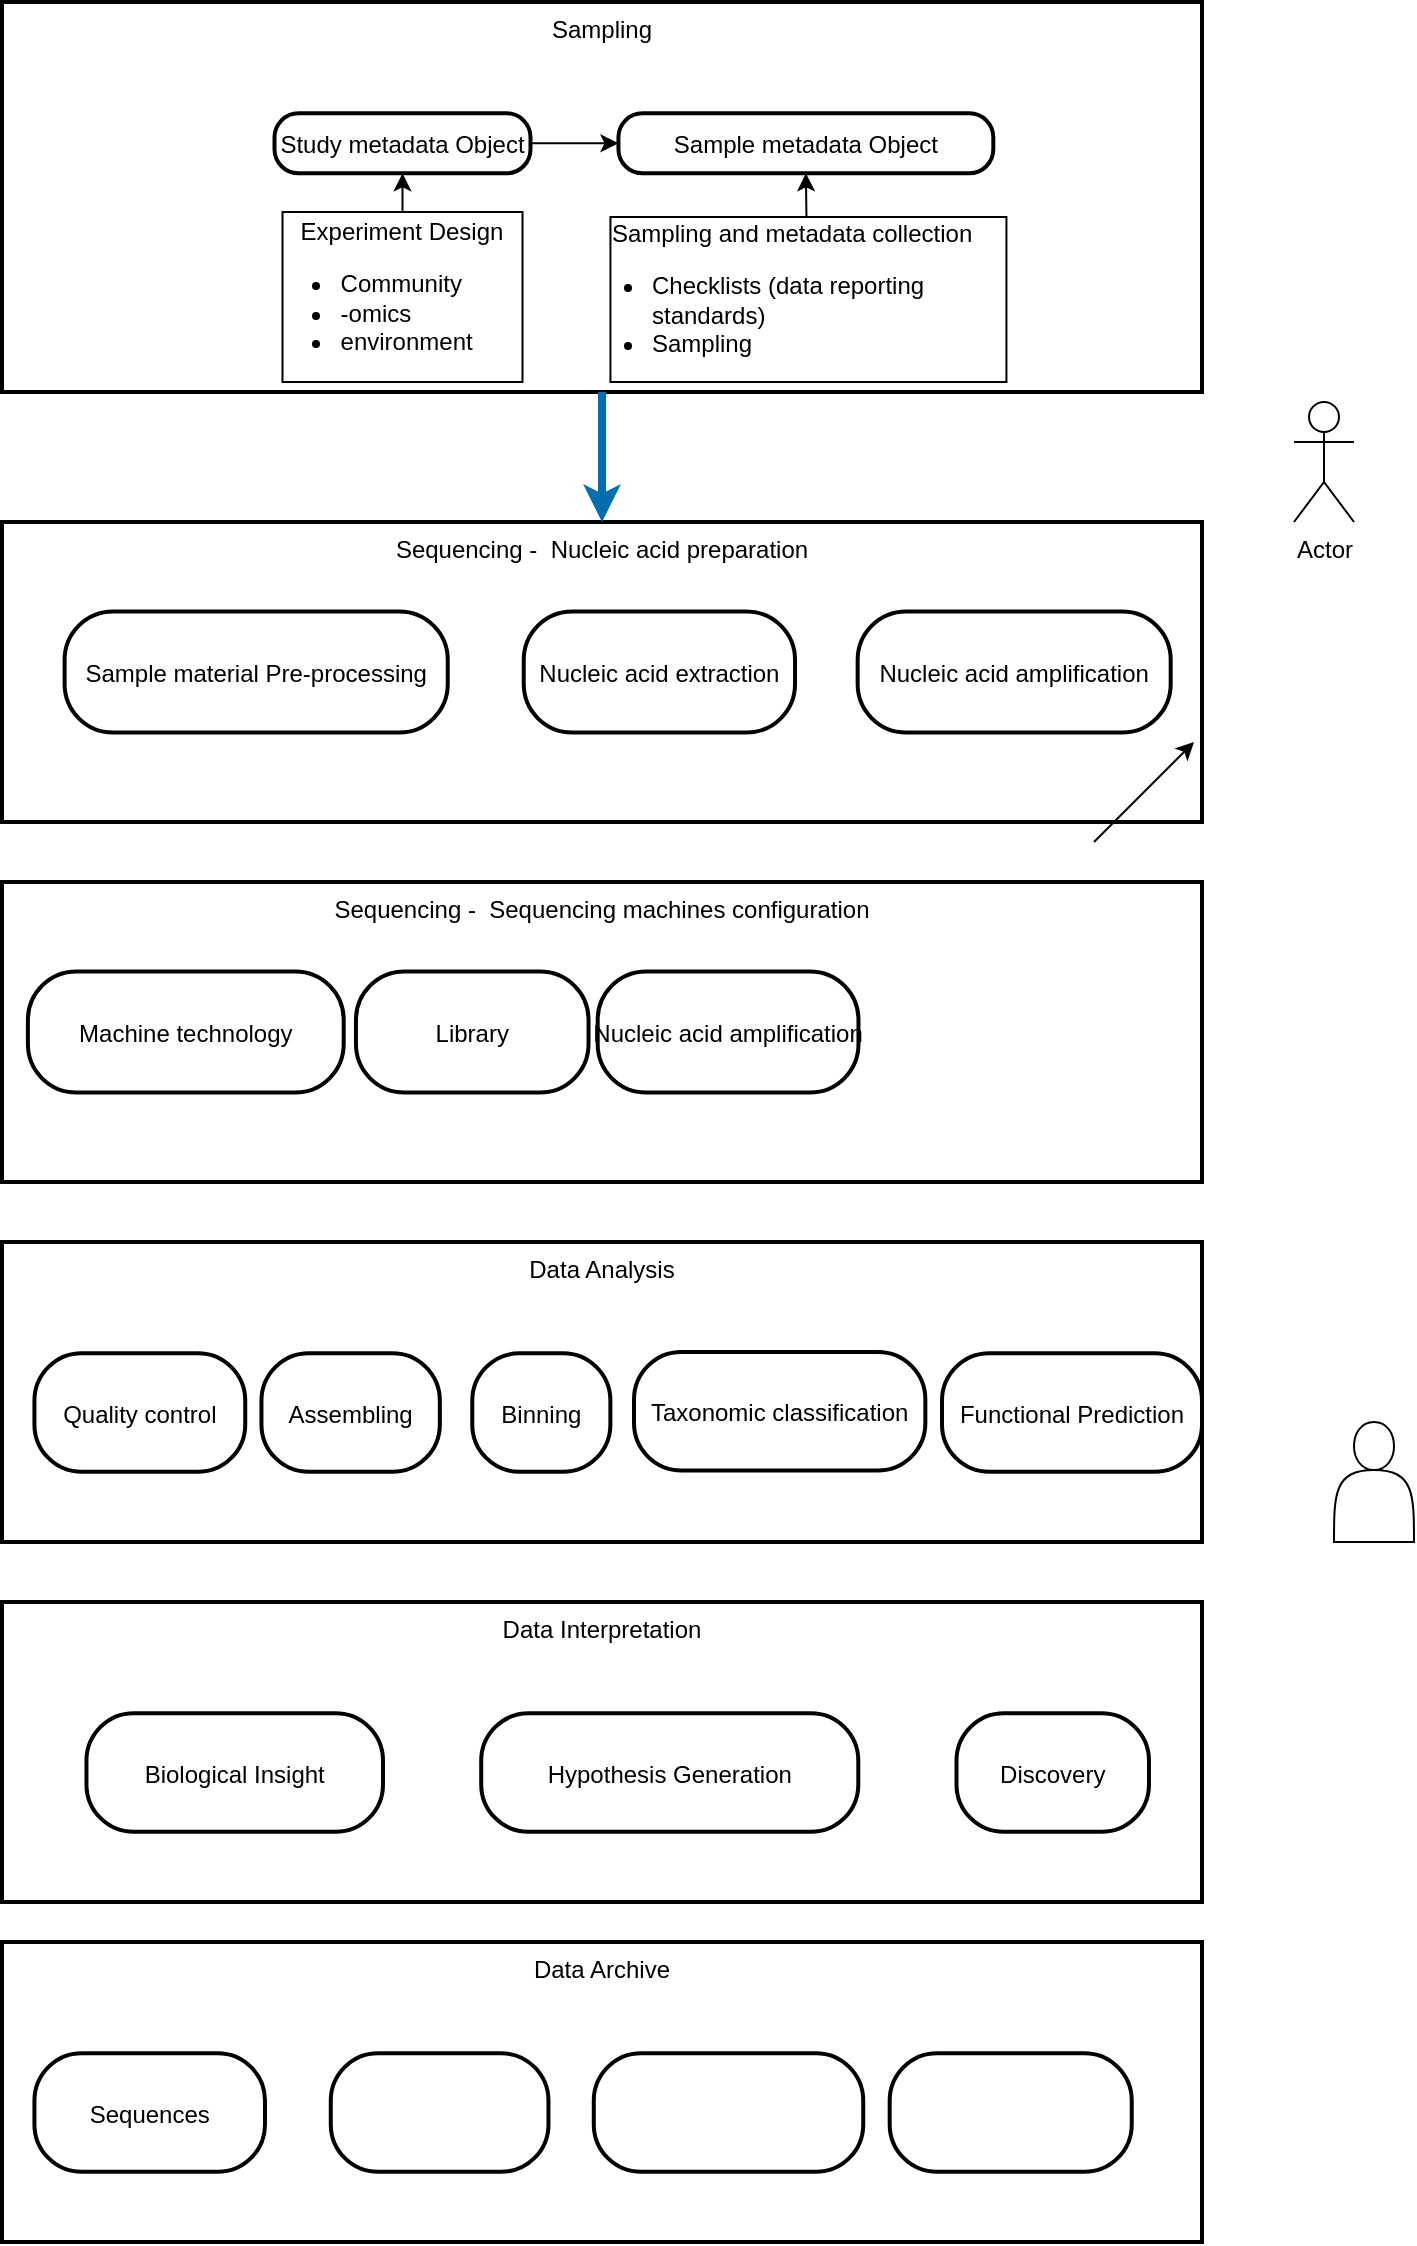 <mxfile version="24.8.3">
  <diagram name="Page-1" id="eUhtq4w8cxWgcWz3ld9h">
    <mxGraphModel dx="988" dy="636" grid="1" gridSize="10" guides="1" tooltips="1" connect="1" arrows="1" fold="1" page="1" pageScale="1" pageWidth="826" pageHeight="1169" math="0" shadow="0">
      <root>
        <mxCell id="0" />
        <mxCell id="1" parent="0" />
        <mxCell id="2" value="Data Interpretation" style="whiteSpace=wrap;strokeWidth=2;verticalAlign=top;" parent="1" vertex="1">
          <mxGeometry x="74" y="830" width="600" height="150" as="geometry" />
        </mxCell>
        <mxCell id="3" value="Biological Insight" style="rounded=1;arcSize=40;strokeWidth=2" parent="2" vertex="1">
          <mxGeometry x="42.226" y="55.645" width="148.282" height="59.274" as="geometry" />
        </mxCell>
        <mxCell id="4" value="Hypothesis Generation" style="rounded=1;arcSize=40;strokeWidth=2" parent="2" vertex="1">
          <mxGeometry x="239.607" y="55.645" width="188.543" height="59.274" as="geometry" />
        </mxCell>
        <mxCell id="5" value="Discovery" style="rounded=1;arcSize=40;strokeWidth=2" parent="2" vertex="1">
          <mxGeometry x="477.25" y="55.645" width="96.236" height="59.274" as="geometry" />
        </mxCell>
        <mxCell id="10" value="Data Analysis" style="whiteSpace=wrap;strokeWidth=2;verticalAlign=top;" parent="1" vertex="1">
          <mxGeometry x="74" y="650" width="600" height="150" as="geometry" />
        </mxCell>
        <mxCell id="11" value="Binning" style="rounded=1;arcSize=40;strokeWidth=2" parent="10" vertex="1">
          <mxGeometry x="235.135" y="55.645" width="69.057" height="59.274" as="geometry" />
        </mxCell>
        <mxCell id="12" value="Assembling" style="rounded=1;arcSize=40;strokeWidth=2" parent="10" vertex="1">
          <mxGeometry x="129.73" y="55.645" width="89.189" height="59.274" as="geometry" />
        </mxCell>
        <mxCell id="13" value="Functional Prediction" style="rounded=1;arcSize=40;strokeWidth=2" parent="10" vertex="1">
          <mxGeometry x="470" y="55.65" width="130" height="59.27" as="geometry" />
        </mxCell>
        <mxCell id="zwraW4Ukam8c2gcRzOyC-30" value="Quality control" style="rounded=1;arcSize=40;strokeWidth=2" parent="10" vertex="1">
          <mxGeometry x="16.216" y="55.645" width="105.405" height="59.274" as="geometry" />
        </mxCell>
        <mxCell id="zwraW4Ukam8c2gcRzOyC-31" value="Taxonomic classification" style="rounded=1;arcSize=40;strokeWidth=2" parent="10" vertex="1">
          <mxGeometry x="316" y="55" width="145.68" height="59.27" as="geometry" />
        </mxCell>
        <mxCell id="14" value="Sequencing -  Nucleic acid preparation" style="whiteSpace=wrap;strokeWidth=2;verticalAlign=top;" parent="1" vertex="1">
          <mxGeometry x="74" y="290" width="600" height="150" as="geometry" />
        </mxCell>
        <mxCell id="15" value="Nucleic acid extraction" style="rounded=1;arcSize=40;strokeWidth=2;flipV=1;flipH=1;" parent="14" vertex="1">
          <mxGeometry x="260.87" y="44.758" width="135.652" height="60.484" as="geometry" />
        </mxCell>
        <mxCell id="16" value="Sample material Pre-processing" style="rounded=1;arcSize=40;strokeWidth=2;flipV=1;flipH=1;" parent="14" vertex="1">
          <mxGeometry x="31.304" y="44.758" width="191.572" height="60.484" as="geometry" />
        </mxCell>
        <mxCell id="zwraW4Ukam8c2gcRzOyC-39" value="Nucleic acid amplification" style="rounded=1;arcSize=40;strokeWidth=2;flipV=1;flipH=1;" parent="14" vertex="1">
          <mxGeometry x="427.826" y="44.758" width="156.522" height="60.484" as="geometry" />
        </mxCell>
        <mxCell id="zwraW4Ukam8c2gcRzOyC-19" value="Sampling" style="whiteSpace=wrap;strokeWidth=2;verticalAlign=top;" parent="1" vertex="1">
          <mxGeometry x="74" y="30" width="600" height="195" as="geometry" />
        </mxCell>
        <mxCell id="zwraW4Ukam8c2gcRzOyC-20" value="Study metadata Object" style="rounded=1;arcSize=40;strokeWidth=2;flipV=1;flipH=1;" parent="zwraW4Ukam8c2gcRzOyC-19" vertex="1">
          <mxGeometry x="136.25" y="55.65" width="128" height="30" as="geometry" />
        </mxCell>
        <mxCell id="zwraW4Ukam8c2gcRzOyC-21" value="Sample metadata Object" style="rounded=1;arcSize=40;strokeWidth=2;flipV=1;flipH=1;" parent="zwraW4Ukam8c2gcRzOyC-19" vertex="1">
          <mxGeometry x="308.221" y="55.645" width="187.441" height="30" as="geometry" />
        </mxCell>
        <mxCell id="IBZZdO0sH0K3nxLxbMnE-22" value="&lt;div style=&quot;text-align: left;&quot;&gt;&lt;span style=&quot;text-align: center; white-space: nowrap;&quot;&gt;Experiment Design&lt;/span&gt;&lt;br&gt;&lt;/div&gt;&lt;ul style=&quot;padding-left: 20px;&quot;&gt;&lt;li style=&quot;text-align: left;&quot;&gt;Community&amp;nbsp;&lt;/li&gt;&lt;li style=&quot;text-align: left;&quot;&gt;-omics&lt;/li&gt;&lt;li style=&quot;text-align: left;&quot;&gt;environment&amp;nbsp;&lt;br&gt;&lt;/li&gt;&lt;/ul&gt;" style="rounded=0;whiteSpace=wrap;html=1;flipV=1;flipH=1;" vertex="1" parent="zwraW4Ukam8c2gcRzOyC-19">
          <mxGeometry x="140.25" y="105" width="120" height="85" as="geometry" />
        </mxCell>
        <mxCell id="IBZZdO0sH0K3nxLxbMnE-24" value="" style="endArrow=classic;html=1;rounded=0;entryX=0.5;entryY=1;entryDx=0;entryDy=0;exitX=0.5;exitY=0;exitDx=0;exitDy=0;" edge="1" parent="zwraW4Ukam8c2gcRzOyC-19" source="IBZZdO0sH0K3nxLxbMnE-22" target="zwraW4Ukam8c2gcRzOyC-20">
          <mxGeometry width="50" height="50" relative="1" as="geometry">
            <mxPoint x="196" y="90" as="sourcePoint" />
            <mxPoint x="566" y="320" as="targetPoint" />
          </mxGeometry>
        </mxCell>
        <mxCell id="IBZZdO0sH0K3nxLxbMnE-25" value="&lt;div style=&quot;text-align: left;&quot;&gt;&lt;span style=&quot;text-align: center; white-space: nowrap;&quot;&gt;Sampling and metadata collection&lt;/span&gt;&lt;br&gt;&lt;/div&gt;&lt;ul style=&quot;padding-left: 20px;&quot;&gt;&lt;li style=&quot;text-align: left;&quot;&gt;Checklists (data reporting standards)&amp;nbsp;&lt;/li&gt;&lt;li style=&quot;text-align: left;&quot;&gt;Sampling&lt;/li&gt;&lt;/ul&gt;" style="rounded=0;whiteSpace=wrap;html=1;" vertex="1" parent="zwraW4Ukam8c2gcRzOyC-19">
          <mxGeometry x="304.22" y="107.5" width="198" height="82.5" as="geometry" />
        </mxCell>
        <mxCell id="IBZZdO0sH0K3nxLxbMnE-31" value="" style="endArrow=classic;html=1;rounded=0;exitX=1;exitY=0.5;exitDx=0;exitDy=0;entryX=0;entryY=0.5;entryDx=0;entryDy=0;" edge="1" parent="zwraW4Ukam8c2gcRzOyC-19" source="zwraW4Ukam8c2gcRzOyC-20" target="zwraW4Ukam8c2gcRzOyC-21">
          <mxGeometry width="50" height="50" relative="1" as="geometry">
            <mxPoint x="546" y="410" as="sourcePoint" />
            <mxPoint x="596" y="360" as="targetPoint" />
          </mxGeometry>
        </mxCell>
        <mxCell id="IBZZdO0sH0K3nxLxbMnE-33" value="" style="endArrow=classic;html=1;rounded=0;entryX=0.5;entryY=1;entryDx=0;entryDy=0;exitX=0.5;exitY=0;exitDx=0;exitDy=0;" edge="1" parent="zwraW4Ukam8c2gcRzOyC-19" target="zwraW4Ukam8c2gcRzOyC-21">
          <mxGeometry width="50" height="50" relative="1" as="geometry">
            <mxPoint x="402.22" y="107.5" as="sourcePoint" />
            <mxPoint x="396.942" y="85.645" as="targetPoint" />
          </mxGeometry>
        </mxCell>
        <mxCell id="zwraW4Ukam8c2gcRzOyC-33" value="Data Archive" style="whiteSpace=wrap;strokeWidth=2;verticalAlign=top;" parent="1" vertex="1">
          <mxGeometry x="74" y="1000" width="600" height="150" as="geometry" />
        </mxCell>
        <mxCell id="zwraW4Ukam8c2gcRzOyC-34" value="" style="rounded=1;arcSize=40;strokeWidth=2" parent="zwraW4Ukam8c2gcRzOyC-33" vertex="1">
          <mxGeometry x="295.89" y="55.642" width="134.729" height="59.275" as="geometry" />
        </mxCell>
        <mxCell id="zwraW4Ukam8c2gcRzOyC-35" value="" style="rounded=1;arcSize=40;strokeWidth=2" parent="zwraW4Ukam8c2gcRzOyC-33" vertex="1">
          <mxGeometry x="164.384" y="55.642" width="108.847" height="59.275" as="geometry" />
        </mxCell>
        <mxCell id="zwraW4Ukam8c2gcRzOyC-37" value="Sequences" style="rounded=1;arcSize=40;strokeWidth=2" parent="zwraW4Ukam8c2gcRzOyC-33" vertex="1">
          <mxGeometry x="16.216" y="55.642" width="115.29" height="59.275" as="geometry" />
        </mxCell>
        <mxCell id="zwraW4Ukam8c2gcRzOyC-38" value="" style="rounded=1;arcSize=40;strokeWidth=2" parent="zwraW4Ukam8c2gcRzOyC-33" vertex="1">
          <mxGeometry x="443.839" y="55.645" width="121.03" height="59.274" as="geometry" />
        </mxCell>
        <mxCell id="zwraW4Ukam8c2gcRzOyC-40" value="Sequencing -  Sequencing machines configuration" style="whiteSpace=wrap;strokeWidth=2;verticalAlign=top;" parent="1" vertex="1">
          <mxGeometry x="74" y="470" width="600" height="150" as="geometry" />
        </mxCell>
        <mxCell id="zwraW4Ukam8c2gcRzOyC-41" value="Library" style="rounded=1;arcSize=40;strokeWidth=2;flipV=1;flipH=1;" parent="zwraW4Ukam8c2gcRzOyC-40" vertex="1">
          <mxGeometry x="176.978" y="44.758" width="116.279" height="60.484" as="geometry" />
        </mxCell>
        <mxCell id="zwraW4Ukam8c2gcRzOyC-42" value="Machine technology" style="rounded=1;arcSize=40;strokeWidth=2;flipV=1;flipH=1;" parent="zwraW4Ukam8c2gcRzOyC-40" vertex="1">
          <mxGeometry x="12.95" y="44.758" width="157.899" height="60.484" as="geometry" />
        </mxCell>
        <mxCell id="zwraW4Ukam8c2gcRzOyC-43" value="Nucleic acid amplification" style="rounded=1;arcSize=40;strokeWidth=2;flipV=1;flipH=1;" parent="zwraW4Ukam8c2gcRzOyC-40" vertex="1">
          <mxGeometry x="297.842" y="44.758" width="130.394" height="60.484" as="geometry" />
        </mxCell>
        <mxCell id="IBZZdO0sH0K3nxLxbMnE-17" value="Actor" style="shape=umlActor;verticalLabelPosition=bottom;verticalAlign=top;html=1;outlineConnect=0;" vertex="1" parent="1">
          <mxGeometry x="720" y="230" width="30" height="60" as="geometry" />
        </mxCell>
        <mxCell id="IBZZdO0sH0K3nxLxbMnE-18" value="" style="shape=actor;whiteSpace=wrap;html=1;" vertex="1" parent="1">
          <mxGeometry x="740" y="740" width="40" height="60" as="geometry" />
        </mxCell>
        <mxCell id="IBZZdO0sH0K3nxLxbMnE-29" value="" style="endArrow=classic;html=1;rounded=0;entryX=0.5;entryY=0;entryDx=0;entryDy=0;exitX=0.5;exitY=1;exitDx=0;exitDy=0;fillColor=#1ba1e2;strokeColor=#006EAF;strokeWidth=4;" edge="1" parent="1" source="zwraW4Ukam8c2gcRzOyC-19" target="14">
          <mxGeometry width="50" height="50" relative="1" as="geometry">
            <mxPoint x="650" y="450" as="sourcePoint" />
            <mxPoint x="700" y="400" as="targetPoint" />
          </mxGeometry>
        </mxCell>
        <mxCell id="IBZZdO0sH0K3nxLxbMnE-32" value="" style="endArrow=classic;html=1;rounded=0;" edge="1" parent="1">
          <mxGeometry width="50" height="50" relative="1" as="geometry">
            <mxPoint x="620" y="450" as="sourcePoint" />
            <mxPoint x="670" y="400" as="targetPoint" />
          </mxGeometry>
        </mxCell>
      </root>
    </mxGraphModel>
  </diagram>
</mxfile>
